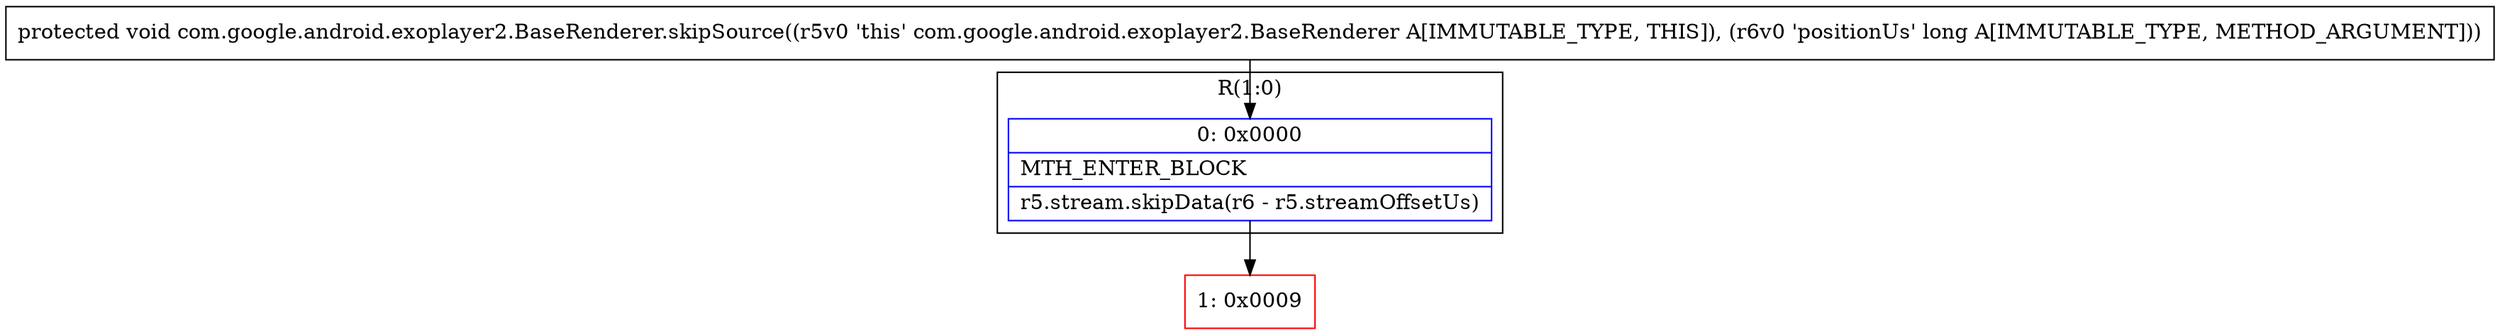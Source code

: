 digraph "CFG forcom.google.android.exoplayer2.BaseRenderer.skipSource(J)V" {
subgraph cluster_Region_2004166683 {
label = "R(1:0)";
node [shape=record,color=blue];
Node_0 [shape=record,label="{0\:\ 0x0000|MTH_ENTER_BLOCK\l|r5.stream.skipData(r6 \- r5.streamOffsetUs)\l}"];
}
Node_1 [shape=record,color=red,label="{1\:\ 0x0009}"];
MethodNode[shape=record,label="{protected void com.google.android.exoplayer2.BaseRenderer.skipSource((r5v0 'this' com.google.android.exoplayer2.BaseRenderer A[IMMUTABLE_TYPE, THIS]), (r6v0 'positionUs' long A[IMMUTABLE_TYPE, METHOD_ARGUMENT])) }"];
MethodNode -> Node_0;
Node_0 -> Node_1;
}

